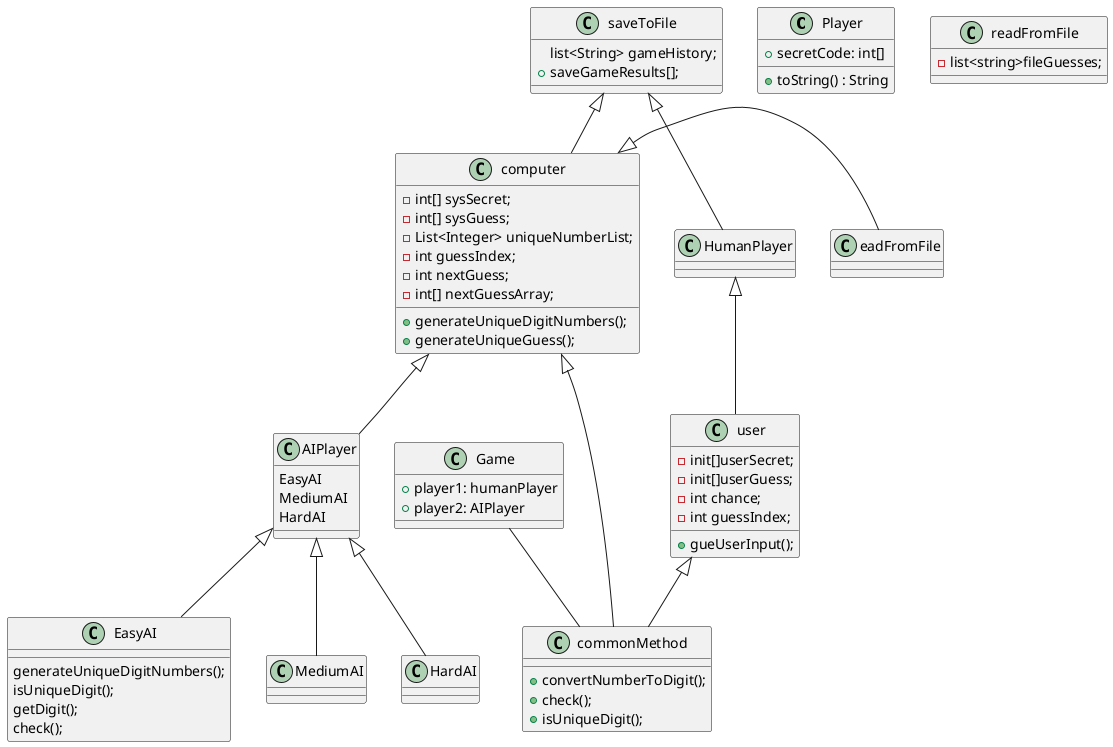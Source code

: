 '@startuml


'class Player {
'    + secretCode: int[]
'    + toString() : String
'}

class HumanPlayer {
}

class Game {
    + player1: humanPlayer
    + player2: AIPlayer
}


class AIPlayer{
EasyAI
MediumAI
HardAI

}

class EasyAI{
generateUniqueDigitNumbers();
isUniqueDigit();
getDigit();
check();

}




Game -- commonMethod

user<|--commonMethod
computer<|--commonMethod
'
 HumanPlayer <|-- user
computer <|-- AIPlayer
AIPlayer <|-- EasyAI
AIPlayer <|-- MediumAI
AIPlayer <|-- HardAI
saveToFile <|-- computer
saveToFile   <|--HumanPlayer
computer<|--readFromFile

class commonMethod{
+ convertNumberToDigit();
+check();
+isUniqueDigit();
}
 class user{
 -init[]userSecret;
 -init[]userGuess;
 -int chance;
 -int guessIndex;
+gueUserInput();
 }
 class computer{
 -int[] sysSecret;
 -int[] sysGuess;
 -List<Integer> uniqueNumberList;
 -int guessIndex;
 -int nextGuess;
 -int[] nextGuessArray;
 +generateUniqueDigitNumbers();
 +generateUniqueGuess();



 }

 class readFromFile {
 -list<string>fileGuesses;
 }
 class saveToFile{
 list<String> gameHistory;
 +saveGameResults[];

 }









@enduml